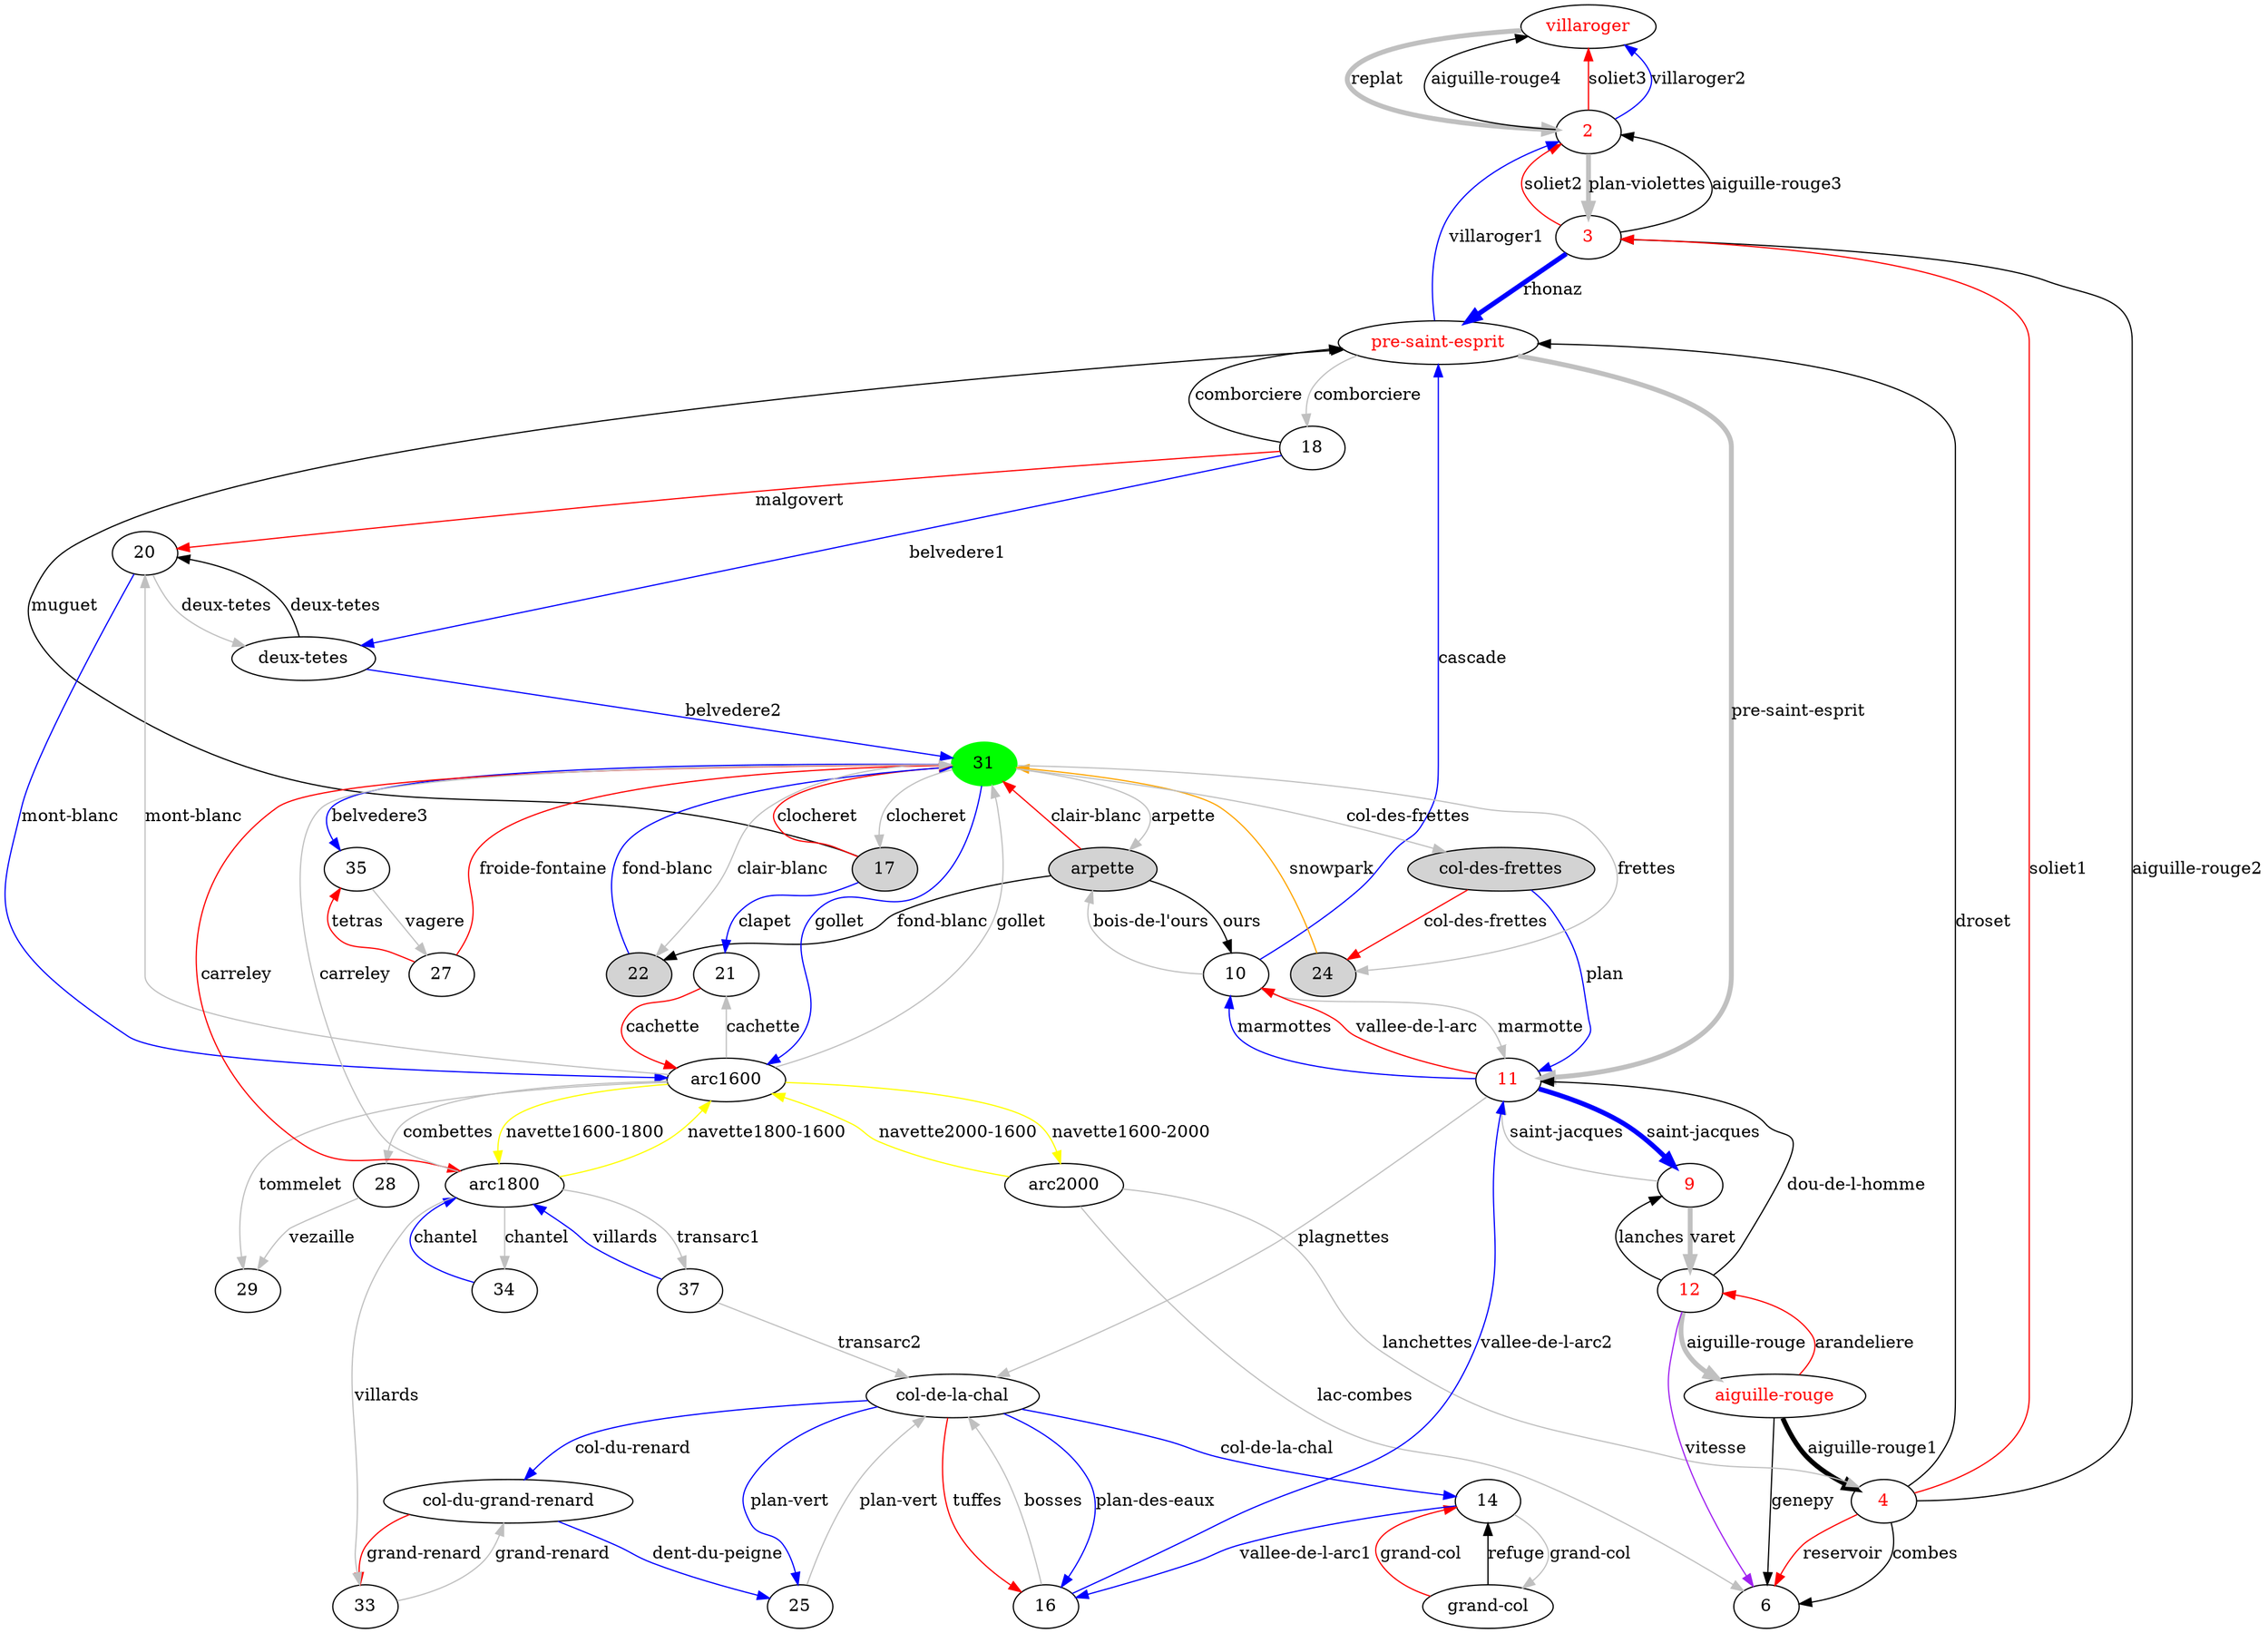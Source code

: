 digraph G {
1 [fontcolor=red, altitude=1200, label=villaroger];
2 [fontcolor=red, altitude=1425, label=2];
3 [fontcolor=red, altitude=2135, label=3];
4 [fontcolor=red, altitude=2458, label=4];
5 [fontcolor=red, altitude=3226, label="aiguille-rouge"];
6 [altitude=2158, label=6];
7 [altitude=2120, label=arc2000];
8 [fontcolor=red, altitude=1822, label="pre-saint-esprit"];
9 [fontcolor=red, altitude=2120, label=9];
10 [altitude=2015, label=10];
11 [fontcolor=red, altitude=2195, label=11];
12 [fontcolor=red, altitude=2670, label=12];
13 [altitude=2835, label="grand-col"];
14 [altitude=2446, label=14];
15 [altitude=2418, style=filled, label=arpette];
16 [altitude=2296, label=16];
17 [altitude=2375, style=filled, label=17];
18 [altitude=2314, label=18];
19 [altitude=2285, label="deux-tetes"];
20 [altitude=2063, label=20];
21 [altitude=2160, label=21];
22 [altitude=2230, style=filled, label=22];
23 [altitude=2384, style=filled, label="col-des-frettes"];
24 [altitude=2280, style=filled, label=24];
25 [altitude=2294, label=25];
26 [altitude=2600, label="col-de-la-chal"];
27 [altitude=2275, label=27];
28 [altitude=1750, label=28];
29 [altitude=1850, label=29];
30 [altitude=1613, label=arc1600];
31 [color=green, altitude=2050, style=filled, label=31];
32 [altitude=2454, label="col-du-grand-renard"];
33 [altitude=2150, label=33];
34 [altitude=1920, label=34];
35 [altitude=1830, label=35];
36 [altitude=1715, label=arc1800];
37 [altitude=2100, label=37];
1 -> 2  [key=0, weight="600.0", color=grey, penwidth=4, type=TS, label=replat];
2 -> 1  [color=black, type=N, key=0, weight="270.0", label="aiguille-rouge4"];
2 -> 1  [color=red, type=R, key=1, weight="405.0", label=soliet3];
2 -> 1  [color=blue, type=B, key=2, weight="540.0", label=villaroger2];
2 -> 3  [key=0, weight="1764.0", color=grey, penwidth=4, type=TS, label="plan-violettes"];
3 -> 8  [key=0, weight="751.2", color=blue, penwidth=4, type=B, label=rhonaz];
3 -> 2  [color=black, type=N, key=0, weight="852.0", label="aiguille-rouge3"];
3 -> 2  [color=red, type=R, key=1, weight="1278.0", label=soliet2];
4 -> 8  [color=black, type=N, key=0, weight="763.2", label=droset];
4 -> 3  [color=black, type=N, key=0, weight="387.6", label="aiguille-rouge2"];
4 -> 3  [color=red, type=R, key=1, weight="581.4", label=soliet1];
4 -> 6  [color=black, type=N, key=0, weight="360.0", label=combes];
4 -> 6  [color=red, type=R, key=1, weight="540.0", label=reservoir];
5 -> 12  [color=red, type=R, key=0, weight="1000.8", label=arandeliere];
5 -> 4  [key=0, weight="921.6", color=black, penwidth=4, type=N, label="aiguille-rouge1"];
5 -> 6  [color=black, type=N, key=0, weight="1281.6", label=genepy];
7 -> 4  [color=grey, type=TS, key=0, weight="871.2", label=lanchettes];
7 -> 30  [color=yellow, type=BUS, key=0, weight=2400, label="navette2000-1600"];
7 -> 6  [color=grey, type=TK, key=0, weight="151.2", label="lac-combes"];
8 -> 18  [color=grey, type=TS, key=0, weight="1240.8", label=comborciere];
8 -> 11  [key=0, weight="955.2", color=grey, penwidth=4, type=TS, label="pre-saint-esprit"];
8 -> 2  [color=blue, type=B, key=0, weight="952.8", label=villaroger1];
9 -> 11  [color=grey, type=TS, key=0, weight="240.0", label="saint-jacques"];
9 -> 12  [key=0, weight="1110.0", color=grey, penwidth=4, type=TC, label=varet];
10 -> 8  [color=blue, type=B, key=0, weight="463.2", label=cascade];
10 -> 11  [color=grey, type=TK, key=0, weight="492.0", label=marmotte];
10 -> 15  [color=grey, type=TS, key=0, weight="1027.2", label="bois-de-l'ours"];
11 -> 9  [key=0, weight="180.0", color=blue, penwidth=4, type=B, label="saint-jacques"];
11 -> 10  [color=blue, type=B, key=0, weight="432.0", label=marmottes];
11 -> 10  [color=red, type=R, key=1, weight="324.0", label="vallee-de-l-arc"];
11 -> 26  [color=grey, type=TSD, key=0, weight="789.0", label=plagnettes];
12 -> 9  [color=black, type=N, key=0, weight="660.0", label=lanches];
12 -> 11  [color=black, type=N, key=0, weight="570.0", label="dou-de-l-homme"];
12 -> 5  [key=0, weight="907.2", color=grey, penwidth=4, type=TPH, label="aiguille-rouge"];
12 -> 6  [color=purple, type=KL, key=0, weight="512.0", label=vitesse];
13 -> 14  [color=red, type=R, key=0, weight="700.2", label="grand-col"];
13 -> 14  [color=black, type=N, key=1, weight="466.8", label=refuge];
14 -> 16  [color=blue, type=B, key=0, weight="360.0", label="vallee-de-l-arc1"];
14 -> 13  [color=grey, type=TS, key=0, weight="993.6", label="grand-col"];
15 -> 10  [color=black, type=N, key=0, weight="483.6", label=ours];
15 -> 22  [color=black, type=N, key=0, weight="225.6", label="fond-blanc"];
15 -> 31  [color=red, type=R, key=0, weight="662.4", label="clair-blanc"];
16 -> 26  [color=grey, type=TK, key=0, weight="789.6", label=bosses];
16 -> 11  [color=blue, type=B, key=0, weight="242.4", label="vallee-de-l-arc2"];
17 -> 8  [color=black, type=N, key=0, weight="663.6", label=muguet];
17 -> 21  [color=blue, type=B, key=0, weight="516.0", label=clapet];
17 -> 31  [color=red, type=R, key=0, weight="585.0", label=clocheret];
18 -> 8  [color=black, type=N, key=0, weight="590.4", label=comborciere];
18 -> 19  [color=blue, type=B, key=0, weight="69.6", label=belvedere1];
18 -> 20  [color=red, type=R, key=0, weight="451.8", label=malgovert];
19 -> 20  [color=black, type=N, key=0, weight="266.4", label="deux-tetes"];
19 -> 31  [color=blue, type=B, key=0, weight="564.0", label=belvedere2];
20 -> 19  [color=grey, type=TK, key=0, weight="592.8", label="deux-tetes"];
20 -> 30  [color=blue, type=B, key=0, weight="1080.0", label="mont-blanc"];
21 -> 30  [color=red, type=R, key=0, weight="984.6", label=cachette];
22 -> 31  [color=blue, type=B, key=0, weight="432.0", label="fond-blanc"];
23 -> 24  [color=red, type=R, key=0, weight="187.2", label="col-des-frettes"];
23 -> 11  [color=blue, type=B, key=0, weight="453.6", label=plan];
24 -> 31  [color=orange, type=SURF, key=0, weight="1380.0", label=snowpark];
25 -> 26  [color=grey, type=TK, key=0, weight="794.4", label="plan-vert"];
26 -> 32  [color=blue, type=B, key=0, weight="350.4", label="col-du-renard"];
26 -> 16  [color=blue, type=B, key=0, weight="729.6", label="plan-des-eaux"];
26 -> 16  [color=red, type=R, key=1, weight="547.2", label=tuffes];
26 -> 14  [color=blue, type=B, key=0, weight="369.6", label="col-de-la-chal"];
26 -> 25  [color=blue, type=B, key=0, weight="734.4", label="plan-vert"];
27 -> 35  [color=red, type=R, key=0, weight="801.0", label=tetras];
27 -> 31  [color=red, type=R, key=0, weight="405.0", label="froide-fontaine"];
28 -> 29  [color=grey, type=TK, key=0, weight="300.0", label=vezaille];
30 -> 36  [color=yellow, type=BUS, key=0, weight=1800, label="navette1600-1800"];
30 -> 7  [color=yellow, type=BUS, key=0, weight=2400, label="navette1600-2000"];
30 -> 20  [color=grey, type=TS, key=0, weight="1140.0", label="mont-blanc"];
30 -> 21  [color=grey, type=TSD, key=0, weight="1044.6", label=cachette];
30 -> 28  [color=grey, type=TS, key=0, weight="388.8", label=combettes];
30 -> 29  [color=grey, type=TK, key=0, weight="628.8", label=tommelet];
30 -> 31  [color=grey, type=TS, key=0, weight="1108.8", label=gollet];
31 -> 35  [color=blue, type=B, key=0, weight="528.0", label=belvedere3];
31 -> 36  [color=red, type=R, key=0, weight="603.0", label=carreley];
31 -> 15  [color=grey, type=TS, key=0, weight="943.2", label=arpette];
31 -> 17  [color=grey, type=TS, key=0, weight="840.0", label=clocheret];
31 -> 22  [color=grey, type=TS, key=0, weight="492.0", label="clair-blanc"];
31 -> 23  [color=grey, type=TS, key=0, weight="861.6", label="col-des-frettes"];
31 -> 24  [color=grey, type=TK, key=0, weight="612.0", label=frettes];
31 -> 30  [color=blue, type=B, key=0, weight="1048.8", label=gollet];
32 -> 25  [color=blue, type=B, key=0, weight="384.0", label="dent-du-peigne"];
32 -> 33  [color=red, type=R, key=0, weight="547.2", label="grand-renard"];
33 -> 32  [color=grey, type=TS, key=0, weight="789.6", label="grand-renard"];
34 -> 36  [color=blue, type=B, key=0, weight="492.0", label=chantel];
35 -> 27  [color=grey, type=TK, key=0, weight="1128.0", label=vagere];
36 -> 33  [color=grey, type=TSD, key=0, weight="843.0", label=villards];
36 -> 34  [color=grey, type=TS, key=0, weight="552.0", label=chantel];
36 -> 37  [color=grey, type=TC, key=0, weight="813.0", label=transarc1];
36 -> 30  [color=yellow, type=BUS, key=0, weight=1800, label="navette1800-1600"];
36 -> 31  [color=grey, type=TS, key=0, weight="864.0", label=carreley];
37 -> 26  [color=grey, type=TC, key=0, weight="1020.0", label=transarc2];
37 -> 36  [color=blue, type=B, key=0, weight="924.0", label=villards];
}
